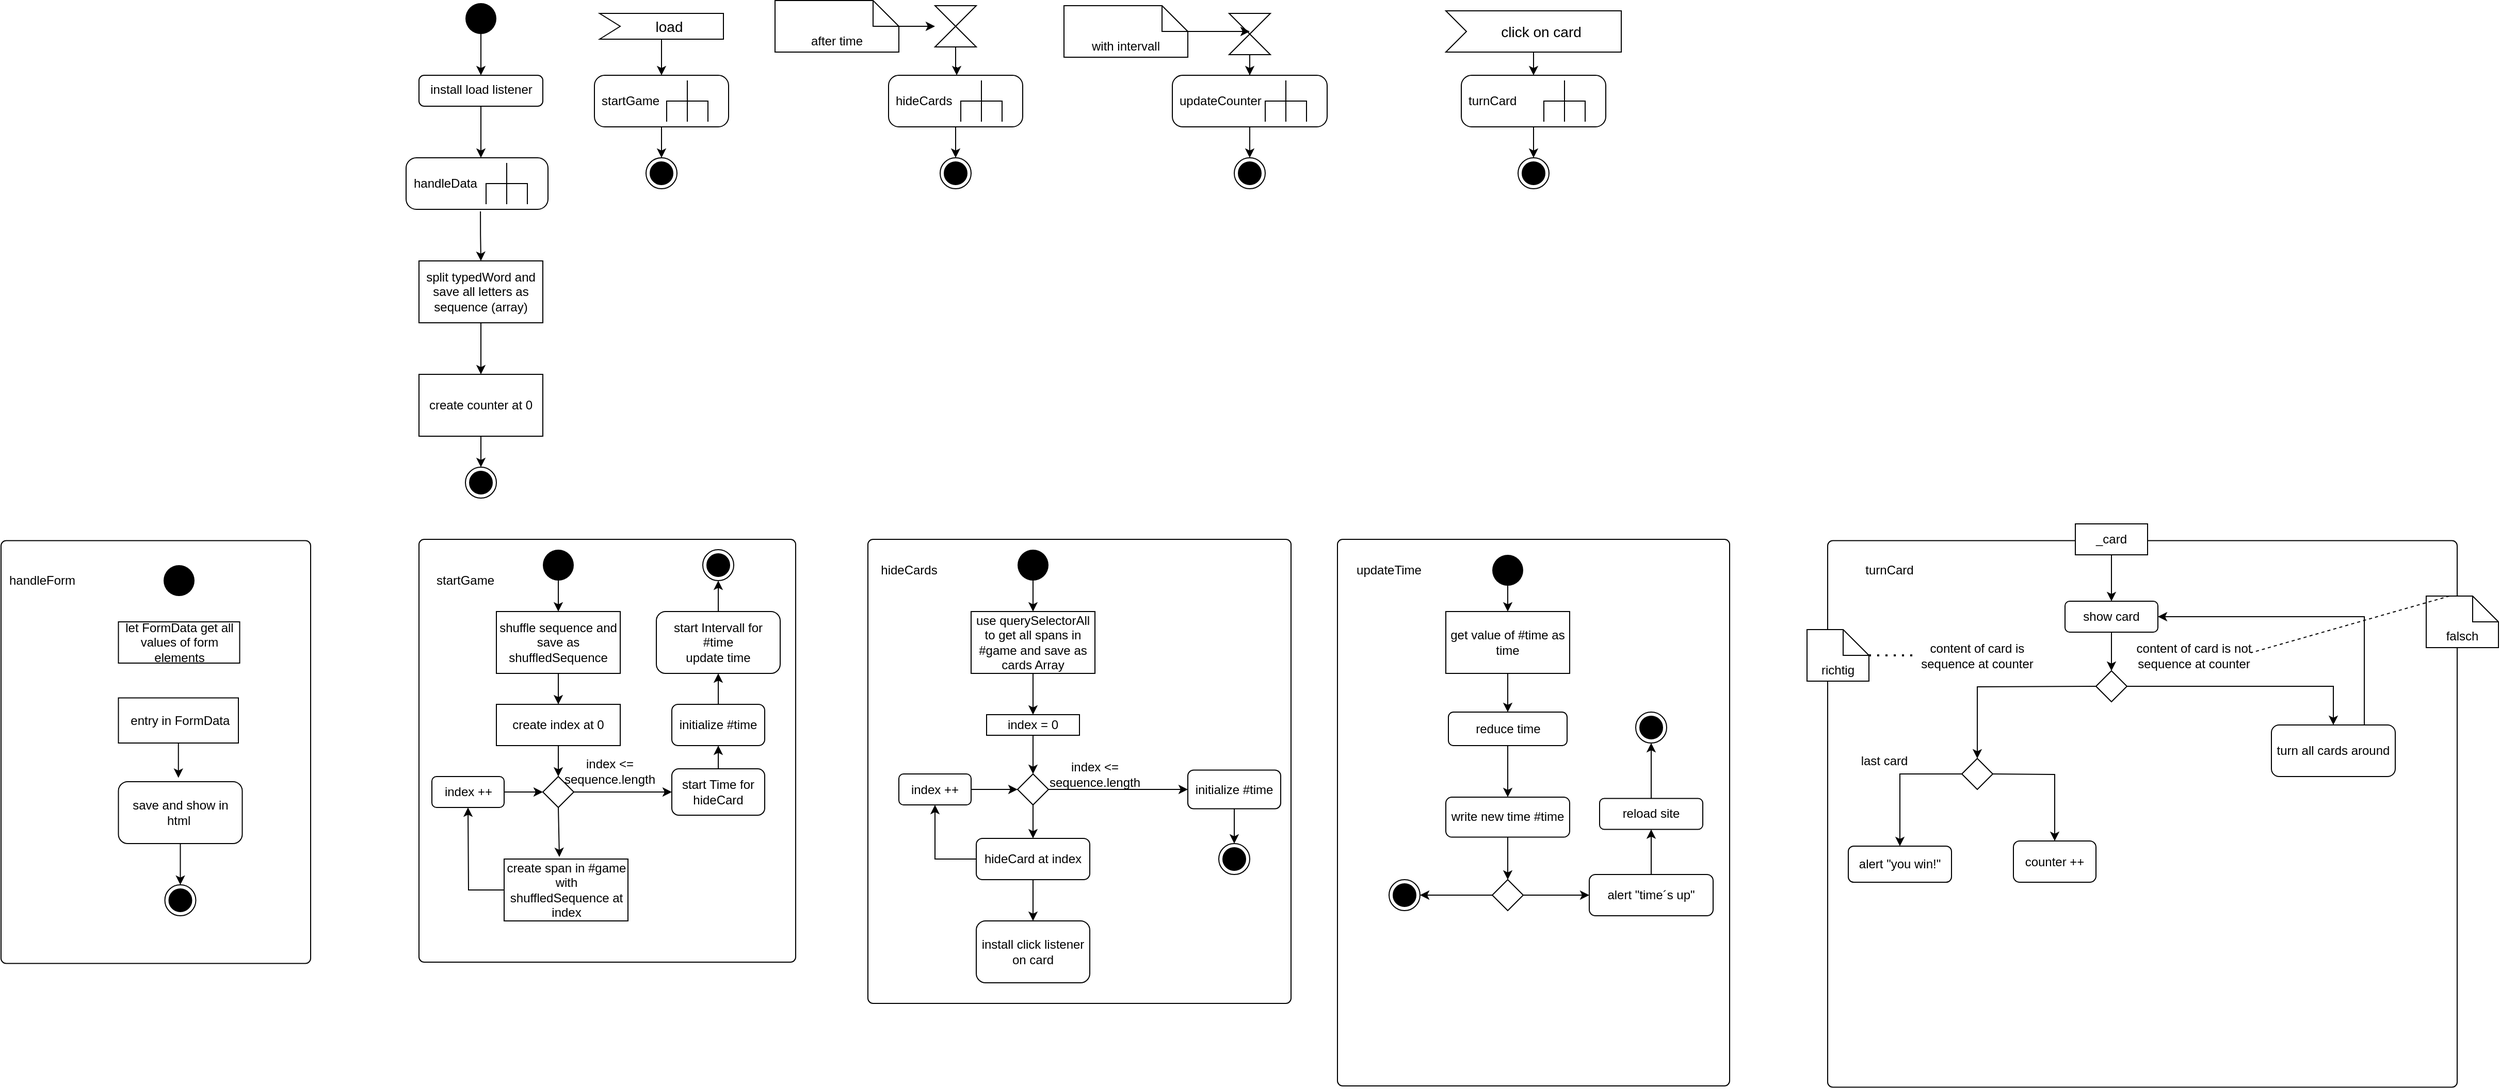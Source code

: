 <mxfile version="15.7.3" type="device"><diagram id="4ZuKIEP0QuWgGibcrK8u" name="Page-1"><mxGraphModel dx="4760" dy="4208" grid="1" gridSize="10" guides="1" tooltips="1" connect="1" arrows="1" fold="1" page="1" pageScale="1" pageWidth="827" pageHeight="1169" math="0" shadow="0"><root><mxCell id="0"/><mxCell id="1" parent="0"/><mxCell id="pnTvpNuDYYVYajGuzA7D-11" style="edgeStyle=orthogonalEdgeStyle;rounded=0;orthogonalLoop=1;jettySize=auto;html=1;entryX=0.5;entryY=0;entryDx=0;entryDy=0;" edge="1" parent="1" source="pnTvpNuDYYVYajGuzA7D-1" target="pnTvpNuDYYVYajGuzA7D-2"><mxGeometry relative="1" as="geometry"/></mxCell><mxCell id="pnTvpNuDYYVYajGuzA7D-1" value="" style="ellipse;fillColor=#000000;strokeColor=none;" vertex="1" parent="1"><mxGeometry x="70" y="10" width="30" height="30" as="geometry"/></mxCell><mxCell id="pnTvpNuDYYVYajGuzA7D-12" style="edgeStyle=orthogonalEdgeStyle;rounded=0;orthogonalLoop=1;jettySize=auto;html=1;entryX=0.5;entryY=0;entryDx=0;entryDy=0;" edge="1" parent="1" source="pnTvpNuDYYVYajGuzA7D-2"><mxGeometry relative="1" as="geometry"><mxPoint x="85" y="160.0" as="targetPoint"/></mxGeometry></mxCell><mxCell id="pnTvpNuDYYVYajGuzA7D-2" value="install load listener" style="html=1;align=center;verticalAlign=top;rounded=1;absoluteArcSize=1;arcSize=10;dashed=0;" vertex="1" parent="1"><mxGeometry x="25" y="80" width="120" height="30" as="geometry"/></mxCell><mxCell id="pnTvpNuDYYVYajGuzA7D-13" style="edgeStyle=orthogonalEdgeStyle;rounded=0;orthogonalLoop=1;jettySize=auto;html=1;entryX=0.5;entryY=0;entryDx=0;entryDy=0;exitX=0.524;exitY=1.04;exitDx=0;exitDy=0;exitPerimeter=0;" edge="1" parent="1" source="pnTvpNuDYYVYajGuzA7D-169" target="pnTvpNuDYYVYajGuzA7D-8"><mxGeometry relative="1" as="geometry"><mxPoint x="85" y="220" as="sourcePoint"/></mxGeometry></mxCell><mxCell id="pnTvpNuDYYVYajGuzA7D-14" style="edgeStyle=orthogonalEdgeStyle;rounded=0;orthogonalLoop=1;jettySize=auto;html=1;entryX=0.5;entryY=0;entryDx=0;entryDy=0;" edge="1" parent="1" source="pnTvpNuDYYVYajGuzA7D-8" target="pnTvpNuDYYVYajGuzA7D-9"><mxGeometry relative="1" as="geometry"/></mxCell><mxCell id="pnTvpNuDYYVYajGuzA7D-8" value="split typedWord and save all letters as sequence (array)" style="rounded=0;whiteSpace=wrap;html=1;" vertex="1" parent="1"><mxGeometry x="25" y="260" width="120" height="60" as="geometry"/></mxCell><mxCell id="pnTvpNuDYYVYajGuzA7D-15" style="edgeStyle=orthogonalEdgeStyle;rounded=0;orthogonalLoop=1;jettySize=auto;html=1;entryX=0.5;entryY=0;entryDx=0;entryDy=0;" edge="1" parent="1" source="pnTvpNuDYYVYajGuzA7D-9" target="pnTvpNuDYYVYajGuzA7D-10"><mxGeometry relative="1" as="geometry"/></mxCell><mxCell id="pnTvpNuDYYVYajGuzA7D-9" value="create counter at 0" style="rounded=0;whiteSpace=wrap;html=1;" vertex="1" parent="1"><mxGeometry x="25" y="370" width="120" height="60" as="geometry"/></mxCell><mxCell id="pnTvpNuDYYVYajGuzA7D-10" value="" style="ellipse;html=1;shape=endState;fillColor=#000000;strokeColor=#000000;" vertex="1" parent="1"><mxGeometry x="70" y="460" width="30" height="30" as="geometry"/></mxCell><mxCell id="pnTvpNuDYYVYajGuzA7D-20" style="edgeStyle=orthogonalEdgeStyle;rounded=0;orthogonalLoop=1;jettySize=auto;html=1;entryX=0.5;entryY=0;entryDx=0;entryDy=0;entryPerimeter=0;" edge="1" parent="1" source="pnTvpNuDYYVYajGuzA7D-16" target="pnTvpNuDYYVYajGuzA7D-17"><mxGeometry relative="1" as="geometry"/></mxCell><mxCell id="pnTvpNuDYYVYajGuzA7D-16" value="load" style="html=1;shape=mxgraph.infographic.ribbonSimple;notch1=20;notch2=0;align=center;verticalAlign=middle;fontSize=14;fontStyle=0;fillColor=#FFFFFF;flipH=0;spacingRight=0;spacingLeft=14;" vertex="1" parent="1"><mxGeometry x="200" y="20" width="120" height="25" as="geometry"/></mxCell><mxCell id="pnTvpNuDYYVYajGuzA7D-21" style="edgeStyle=orthogonalEdgeStyle;rounded=0;orthogonalLoop=1;jettySize=auto;html=1;entryX=0.5;entryY=0;entryDx=0;entryDy=0;" edge="1" parent="1" source="pnTvpNuDYYVYajGuzA7D-17" target="pnTvpNuDYYVYajGuzA7D-19"><mxGeometry relative="1" as="geometry"/></mxCell><mxCell id="pnTvpNuDYYVYajGuzA7D-17" value="startGame" style="shape=mxgraph.uml25.behaviorAction;html=1;rounded=1;absoluteArcSize=1;arcSize=10;align=left;spacingLeft=5;" vertex="1" parent="1"><mxGeometry x="195" y="80" width="130" height="50" as="geometry"/></mxCell><mxCell id="pnTvpNuDYYVYajGuzA7D-19" value="" style="ellipse;html=1;shape=endState;fillColor=#000000;strokeColor=#000000;" vertex="1" parent="1"><mxGeometry x="245" y="160" width="30" height="30" as="geometry"/></mxCell><mxCell id="pnTvpNuDYYVYajGuzA7D-24" value="" style="html=1;align=center;verticalAlign=top;rounded=1;absoluteArcSize=1;arcSize=10;dashed=0;" vertex="1" parent="1"><mxGeometry x="25" y="530" width="365" height="410" as="geometry"/></mxCell><mxCell id="pnTvpNuDYYVYajGuzA7D-25" value="startGame" style="text;html=1;strokeColor=none;fillColor=none;align=center;verticalAlign=middle;whiteSpace=wrap;rounded=0;" vertex="1" parent="1"><mxGeometry x="40" y="555" width="60" height="30" as="geometry"/></mxCell><mxCell id="pnTvpNuDYYVYajGuzA7D-26" value="" style="ellipse;fillColor=#000000;strokeColor=none;" vertex="1" parent="1"><mxGeometry x="145" y="540" width="30" height="30" as="geometry"/></mxCell><mxCell id="pnTvpNuDYYVYajGuzA7D-37" style="edgeStyle=orthogonalEdgeStyle;rounded=0;orthogonalLoop=1;jettySize=auto;html=1;entryX=0.5;entryY=0;entryDx=0;entryDy=0;" edge="1" parent="1" source="pnTvpNuDYYVYajGuzA7D-27" target="pnTvpNuDYYVYajGuzA7D-28"><mxGeometry relative="1" as="geometry"/></mxCell><mxCell id="pnTvpNuDYYVYajGuzA7D-27" value="shuffle sequence and save as shuffledSequence" style="rounded=0;whiteSpace=wrap;html=1;" vertex="1" parent="1"><mxGeometry x="100" y="600" width="120" height="60" as="geometry"/></mxCell><mxCell id="pnTvpNuDYYVYajGuzA7D-28" value="create index at 0" style="rounded=0;whiteSpace=wrap;html=1;" vertex="1" parent="1"><mxGeometry x="100" y="690" width="120" height="40" as="geometry"/></mxCell><mxCell id="pnTvpNuDYYVYajGuzA7D-44" style="edgeStyle=orthogonalEdgeStyle;rounded=0;orthogonalLoop=1;jettySize=auto;html=1;entryX=0;entryY=0.5;entryDx=0;entryDy=0;" edge="1" parent="1" source="pnTvpNuDYYVYajGuzA7D-29" target="pnTvpNuDYYVYajGuzA7D-43"><mxGeometry relative="1" as="geometry"/></mxCell><mxCell id="pnTvpNuDYYVYajGuzA7D-29" value="" style="rhombus;" vertex="1" parent="1"><mxGeometry x="145" y="760" width="30" height="30" as="geometry"/></mxCell><mxCell id="pnTvpNuDYYVYajGuzA7D-30" value="create span in #game with shuffledSequence at index" style="rounded=0;whiteSpace=wrap;html=1;" vertex="1" parent="1"><mxGeometry x="107.5" y="840" width="120" height="60" as="geometry"/></mxCell><mxCell id="pnTvpNuDYYVYajGuzA7D-31" value="index ++" style="rounded=1;whiteSpace=wrap;html=1;" vertex="1" parent="1"><mxGeometry x="37.5" y="760" width="70" height="30" as="geometry"/></mxCell><mxCell id="pnTvpNuDYYVYajGuzA7D-33" value="" style="endArrow=classic;html=1;rounded=0;exitX=0;exitY=0.5;exitDx=0;exitDy=0;entryX=0.5;entryY=1;entryDx=0;entryDy=0;" edge="1" parent="1" source="pnTvpNuDYYVYajGuzA7D-30" target="pnTvpNuDYYVYajGuzA7D-31"><mxGeometry width="50" height="50" relative="1" as="geometry"><mxPoint x="390" y="700" as="sourcePoint"/><mxPoint x="440" y="650" as="targetPoint"/><Array as="points"><mxPoint x="73" y="870"/></Array></mxGeometry></mxCell><mxCell id="pnTvpNuDYYVYajGuzA7D-36" value="" style="endArrow=classic;html=1;rounded=0;exitX=1;exitY=0.5;exitDx=0;exitDy=0;entryX=0;entryY=0.5;entryDx=0;entryDy=0;" edge="1" parent="1" source="pnTvpNuDYYVYajGuzA7D-31" target="pnTvpNuDYYVYajGuzA7D-29"><mxGeometry width="50" height="50" relative="1" as="geometry"><mxPoint x="390" y="700" as="sourcePoint"/><mxPoint x="440" y="650" as="targetPoint"/></mxGeometry></mxCell><mxCell id="pnTvpNuDYYVYajGuzA7D-40" value="" style="endArrow=classic;html=1;rounded=0;exitX=0.5;exitY=1;exitDx=0;exitDy=0;entryX=0.5;entryY=0;entryDx=0;entryDy=0;" edge="1" parent="1" source="pnTvpNuDYYVYajGuzA7D-28" target="pnTvpNuDYYVYajGuzA7D-29"><mxGeometry width="50" height="50" relative="1" as="geometry"><mxPoint x="390" y="700" as="sourcePoint"/><mxPoint x="440" y="650" as="targetPoint"/></mxGeometry></mxCell><mxCell id="pnTvpNuDYYVYajGuzA7D-42" value="" style="endArrow=classic;html=1;rounded=0;exitX=0.5;exitY=1;exitDx=0;exitDy=0;entryX=0.446;entryY=-0.033;entryDx=0;entryDy=0;entryPerimeter=0;" edge="1" parent="1" source="pnTvpNuDYYVYajGuzA7D-29" target="pnTvpNuDYYVYajGuzA7D-30"><mxGeometry width="50" height="50" relative="1" as="geometry"><mxPoint x="390" y="700" as="sourcePoint"/><mxPoint x="440" y="650" as="targetPoint"/></mxGeometry></mxCell><mxCell id="pnTvpNuDYYVYajGuzA7D-51" style="edgeStyle=orthogonalEdgeStyle;rounded=0;orthogonalLoop=1;jettySize=auto;html=1;entryX=0.5;entryY=1;entryDx=0;entryDy=0;" edge="1" parent="1" source="pnTvpNuDYYVYajGuzA7D-43" target="pnTvpNuDYYVYajGuzA7D-48"><mxGeometry relative="1" as="geometry"/></mxCell><mxCell id="pnTvpNuDYYVYajGuzA7D-43" value="start Time for hideCard" style="rounded=1;whiteSpace=wrap;html=1;" vertex="1" parent="1"><mxGeometry x="270" y="752.5" width="90" height="45" as="geometry"/></mxCell><mxCell id="pnTvpNuDYYVYajGuzA7D-45" value="index &amp;lt;= sequence.length" style="text;html=1;strokeColor=none;fillColor=none;align=center;verticalAlign=middle;whiteSpace=wrap;rounded=0;" vertex="1" parent="1"><mxGeometry x="180" y="740" width="60" height="30" as="geometry"/></mxCell><mxCell id="pnTvpNuDYYVYajGuzA7D-47" value="" style="endArrow=classic;html=1;rounded=0;exitX=0.5;exitY=1;exitDx=0;exitDy=0;entryX=0.5;entryY=0;entryDx=0;entryDy=0;" edge="1" parent="1" source="pnTvpNuDYYVYajGuzA7D-26" target="pnTvpNuDYYVYajGuzA7D-27"><mxGeometry width="50" height="50" relative="1" as="geometry"><mxPoint x="390" y="740" as="sourcePoint"/><mxPoint x="440" y="690" as="targetPoint"/></mxGeometry></mxCell><mxCell id="pnTvpNuDYYVYajGuzA7D-52" style="edgeStyle=orthogonalEdgeStyle;rounded=0;orthogonalLoop=1;jettySize=auto;html=1;" edge="1" parent="1" source="pnTvpNuDYYVYajGuzA7D-48" target="pnTvpNuDYYVYajGuzA7D-49"><mxGeometry relative="1" as="geometry"/></mxCell><mxCell id="pnTvpNuDYYVYajGuzA7D-48" value="initialize #time" style="rounded=1;whiteSpace=wrap;html=1;" vertex="1" parent="1"><mxGeometry x="270" y="690" width="90" height="40" as="geometry"/></mxCell><mxCell id="pnTvpNuDYYVYajGuzA7D-53" style="edgeStyle=orthogonalEdgeStyle;rounded=0;orthogonalLoop=1;jettySize=auto;html=1;entryX=0.5;entryY=1;entryDx=0;entryDy=0;" edge="1" parent="1" source="pnTvpNuDYYVYajGuzA7D-49" target="pnTvpNuDYYVYajGuzA7D-50"><mxGeometry relative="1" as="geometry"/></mxCell><mxCell id="pnTvpNuDYYVYajGuzA7D-49" value="start Intervall for #time&lt;br&gt;update time" style="rounded=1;whiteSpace=wrap;html=1;" vertex="1" parent="1"><mxGeometry x="255" y="600" width="120" height="60" as="geometry"/></mxCell><mxCell id="pnTvpNuDYYVYajGuzA7D-50" value="" style="ellipse;html=1;shape=endState;fillColor=#000000;strokeColor=#000000;" vertex="1" parent="1"><mxGeometry x="300" y="540" width="30" height="30" as="geometry"/></mxCell><mxCell id="pnTvpNuDYYVYajGuzA7D-59" style="edgeStyle=orthogonalEdgeStyle;rounded=0;orthogonalLoop=1;jettySize=auto;html=1;entryX=0.508;entryY=0;entryDx=0;entryDy=0;entryPerimeter=0;" edge="1" parent="1" source="pnTvpNuDYYVYajGuzA7D-54" target="pnTvpNuDYYVYajGuzA7D-58"><mxGeometry relative="1" as="geometry"/></mxCell><mxCell id="pnTvpNuDYYVYajGuzA7D-54" value="" style="shape=collate;whiteSpace=wrap;html=1;" vertex="1" parent="1"><mxGeometry x="525" y="12.5" width="40" height="40" as="geometry"/></mxCell><mxCell id="pnTvpNuDYYVYajGuzA7D-60" style="edgeStyle=orthogonalEdgeStyle;rounded=0;orthogonalLoop=1;jettySize=auto;html=1;" edge="1" parent="1" source="pnTvpNuDYYVYajGuzA7D-57" target="pnTvpNuDYYVYajGuzA7D-54"><mxGeometry relative="1" as="geometry"/></mxCell><mxCell id="pnTvpNuDYYVYajGuzA7D-57" value="after time" style="shape=note2;boundedLbl=1;whiteSpace=wrap;html=1;size=25;verticalAlign=top;align=center;" vertex="1" parent="1"><mxGeometry x="370" y="7.5" width="120" height="50" as="geometry"/></mxCell><mxCell id="pnTvpNuDYYVYajGuzA7D-161" style="edgeStyle=orthogonalEdgeStyle;rounded=0;orthogonalLoop=1;jettySize=auto;html=1;entryX=0.5;entryY=0;entryDx=0;entryDy=0;" edge="1" parent="1" source="pnTvpNuDYYVYajGuzA7D-58" target="pnTvpNuDYYVYajGuzA7D-70"><mxGeometry relative="1" as="geometry"/></mxCell><mxCell id="pnTvpNuDYYVYajGuzA7D-58" value="hideCards" style="shape=mxgraph.uml25.behaviorAction;html=1;rounded=1;absoluteArcSize=1;arcSize=10;align=left;spacingLeft=5;" vertex="1" parent="1"><mxGeometry x="480" y="80" width="130" height="50" as="geometry"/></mxCell><mxCell id="pnTvpNuDYYVYajGuzA7D-167" style="edgeStyle=orthogonalEdgeStyle;rounded=0;orthogonalLoop=1;jettySize=auto;html=1;" edge="1" parent="1" source="pnTvpNuDYYVYajGuzA7D-66" target="pnTvpNuDYYVYajGuzA7D-69"><mxGeometry relative="1" as="geometry"/></mxCell><mxCell id="pnTvpNuDYYVYajGuzA7D-66" value="" style="shape=collate;whiteSpace=wrap;html=1;" vertex="1" parent="1"><mxGeometry x="810" y="20" width="40" height="40" as="geometry"/></mxCell><mxCell id="pnTvpNuDYYVYajGuzA7D-166" style="edgeStyle=orthogonalEdgeStyle;rounded=0;orthogonalLoop=1;jettySize=auto;html=1;entryX=0.5;entryY=0.438;entryDx=0;entryDy=0;entryPerimeter=0;" edge="1" parent="1" source="pnTvpNuDYYVYajGuzA7D-67" target="pnTvpNuDYYVYajGuzA7D-66"><mxGeometry relative="1" as="geometry"/></mxCell><mxCell id="pnTvpNuDYYVYajGuzA7D-67" value="with intervall" style="shape=note2;boundedLbl=1;whiteSpace=wrap;html=1;size=25;verticalAlign=top;align=center;" vertex="1" parent="1"><mxGeometry x="650" y="12.5" width="120" height="50" as="geometry"/></mxCell><mxCell id="pnTvpNuDYYVYajGuzA7D-162" style="edgeStyle=orthogonalEdgeStyle;rounded=0;orthogonalLoop=1;jettySize=auto;html=1;entryX=0.5;entryY=0;entryDx=0;entryDy=0;" edge="1" parent="1" source="pnTvpNuDYYVYajGuzA7D-69" target="pnTvpNuDYYVYajGuzA7D-71"><mxGeometry relative="1" as="geometry"/></mxCell><mxCell id="pnTvpNuDYYVYajGuzA7D-69" value="updateCounter" style="shape=mxgraph.uml25.behaviorAction;html=1;rounded=1;absoluteArcSize=1;arcSize=10;align=left;spacingLeft=5;" vertex="1" parent="1"><mxGeometry x="755" y="80" width="150" height="50" as="geometry"/></mxCell><mxCell id="pnTvpNuDYYVYajGuzA7D-70" value="" style="ellipse;html=1;shape=endState;fillColor=#000000;strokeColor=#000000;" vertex="1" parent="1"><mxGeometry x="530" y="160" width="30" height="30" as="geometry"/></mxCell><mxCell id="pnTvpNuDYYVYajGuzA7D-71" value="" style="ellipse;html=1;shape=endState;fillColor=#000000;strokeColor=#000000;" vertex="1" parent="1"><mxGeometry x="815" y="160" width="30" height="30" as="geometry"/></mxCell><mxCell id="pnTvpNuDYYVYajGuzA7D-72" value="" style="html=1;align=center;verticalAlign=top;rounded=1;absoluteArcSize=1;arcSize=10;dashed=0;" vertex="1" parent="1"><mxGeometry x="460" y="530" width="410" height="450" as="geometry"/></mxCell><mxCell id="pnTvpNuDYYVYajGuzA7D-73" value="hideCards" style="text;html=1;strokeColor=none;fillColor=none;align=center;verticalAlign=middle;whiteSpace=wrap;rounded=0;" vertex="1" parent="1"><mxGeometry x="470" y="545" width="60" height="30" as="geometry"/></mxCell><mxCell id="pnTvpNuDYYVYajGuzA7D-79" style="edgeStyle=orthogonalEdgeStyle;rounded=0;orthogonalLoop=1;jettySize=auto;html=1;entryX=0.5;entryY=0;entryDx=0;entryDy=0;" edge="1" parent="1" source="pnTvpNuDYYVYajGuzA7D-74" target="pnTvpNuDYYVYajGuzA7D-76"><mxGeometry relative="1" as="geometry"/></mxCell><mxCell id="pnTvpNuDYYVYajGuzA7D-74" value="use querySelectorAll to get all spans in #game and save as cards Array" style="rounded=0;whiteSpace=wrap;html=1;" vertex="1" parent="1"><mxGeometry x="560" y="600" width="120" height="60" as="geometry"/></mxCell><mxCell id="pnTvpNuDYYVYajGuzA7D-95" style="edgeStyle=orthogonalEdgeStyle;rounded=0;orthogonalLoop=1;jettySize=auto;html=1;entryX=0.5;entryY=0;entryDx=0;entryDy=0;" edge="1" parent="1" source="pnTvpNuDYYVYajGuzA7D-75" target="pnTvpNuDYYVYajGuzA7D-74"><mxGeometry relative="1" as="geometry"/></mxCell><mxCell id="pnTvpNuDYYVYajGuzA7D-75" value="" style="ellipse;fillColor=#000000;strokeColor=none;" vertex="1" parent="1"><mxGeometry x="605" y="540" width="30" height="30" as="geometry"/></mxCell><mxCell id="pnTvpNuDYYVYajGuzA7D-80" style="edgeStyle=orthogonalEdgeStyle;rounded=0;orthogonalLoop=1;jettySize=auto;html=1;entryX=0.5;entryY=0;entryDx=0;entryDy=0;" edge="1" parent="1" source="pnTvpNuDYYVYajGuzA7D-76" target="pnTvpNuDYYVYajGuzA7D-78"><mxGeometry relative="1" as="geometry"/></mxCell><mxCell id="pnTvpNuDYYVYajGuzA7D-76" value="index = 0" style="rounded=0;whiteSpace=wrap;html=1;" vertex="1" parent="1"><mxGeometry x="575" y="700" width="90" height="20" as="geometry"/></mxCell><mxCell id="pnTvpNuDYYVYajGuzA7D-83" style="edgeStyle=orthogonalEdgeStyle;rounded=0;orthogonalLoop=1;jettySize=auto;html=1;entryX=0.5;entryY=0;entryDx=0;entryDy=0;" edge="1" parent="1" source="pnTvpNuDYYVYajGuzA7D-78" target="pnTvpNuDYYVYajGuzA7D-81"><mxGeometry relative="1" as="geometry"/></mxCell><mxCell id="pnTvpNuDYYVYajGuzA7D-78" value="" style="rhombus;" vertex="1" parent="1"><mxGeometry x="605" y="757.5" width="30" height="30" as="geometry"/></mxCell><mxCell id="pnTvpNuDYYVYajGuzA7D-81" value="hideCard at index" style="rounded=1;whiteSpace=wrap;html=1;" vertex="1" parent="1"><mxGeometry x="565" y="820" width="110" height="40" as="geometry"/></mxCell><mxCell id="pnTvpNuDYYVYajGuzA7D-84" value="index ++" style="rounded=1;whiteSpace=wrap;html=1;" vertex="1" parent="1"><mxGeometry x="490" y="757.5" width="70" height="30" as="geometry"/></mxCell><mxCell id="pnTvpNuDYYVYajGuzA7D-87" value="" style="endArrow=classic;html=1;rounded=0;exitX=0;exitY=0.5;exitDx=0;exitDy=0;entryX=0.5;entryY=1;entryDx=0;entryDy=0;" edge="1" parent="1" source="pnTvpNuDYYVYajGuzA7D-81" target="pnTvpNuDYYVYajGuzA7D-84"><mxGeometry width="50" height="50" relative="1" as="geometry"><mxPoint x="370" y="770" as="sourcePoint"/><mxPoint x="420" y="720" as="targetPoint"/><Array as="points"><mxPoint x="525" y="840"/></Array></mxGeometry></mxCell><mxCell id="pnTvpNuDYYVYajGuzA7D-88" value="" style="endArrow=classic;html=1;rounded=0;exitX=1;exitY=0.5;exitDx=0;exitDy=0;entryX=0;entryY=0.5;entryDx=0;entryDy=0;" edge="1" parent="1" source="pnTvpNuDYYVYajGuzA7D-84" target="pnTvpNuDYYVYajGuzA7D-78"><mxGeometry width="50" height="50" relative="1" as="geometry"><mxPoint x="370" y="770" as="sourcePoint"/><mxPoint x="420" y="720" as="targetPoint"/></mxGeometry></mxCell><mxCell id="pnTvpNuDYYVYajGuzA7D-89" value="index &amp;lt;= sequence.length" style="text;html=1;strokeColor=none;fillColor=none;align=center;verticalAlign=middle;whiteSpace=wrap;rounded=0;" vertex="1" parent="1"><mxGeometry x="650" y="742.5" width="60" height="30" as="geometry"/></mxCell><mxCell id="pnTvpNuDYYVYajGuzA7D-90" value="initialize #time" style="rounded=1;whiteSpace=wrap;html=1;" vertex="1" parent="1"><mxGeometry x="770" y="753.75" width="90" height="37.5" as="geometry"/></mxCell><mxCell id="pnTvpNuDYYVYajGuzA7D-91" value="" style="ellipse;html=1;shape=endState;fillColor=#000000;strokeColor=#000000;" vertex="1" parent="1"><mxGeometry x="800" y="825" width="30" height="30" as="geometry"/></mxCell><mxCell id="pnTvpNuDYYVYajGuzA7D-93" value="" style="endArrow=classic;html=1;rounded=0;exitX=0.5;exitY=1;exitDx=0;exitDy=0;entryX=0.5;entryY=0;entryDx=0;entryDy=0;" edge="1" parent="1" source="pnTvpNuDYYVYajGuzA7D-90" target="pnTvpNuDYYVYajGuzA7D-91"><mxGeometry width="50" height="50" relative="1" as="geometry"><mxPoint x="550" y="760" as="sourcePoint"/><mxPoint x="600" y="710" as="targetPoint"/></mxGeometry></mxCell><mxCell id="pnTvpNuDYYVYajGuzA7D-94" value="" style="endArrow=classic;html=1;rounded=0;exitX=1;exitY=0.5;exitDx=0;exitDy=0;entryX=0;entryY=0.5;entryDx=0;entryDy=0;" edge="1" parent="1" source="pnTvpNuDYYVYajGuzA7D-78" target="pnTvpNuDYYVYajGuzA7D-90"><mxGeometry width="50" height="50" relative="1" as="geometry"><mxPoint x="550" y="760" as="sourcePoint"/><mxPoint x="600" y="710" as="targetPoint"/></mxGeometry></mxCell><mxCell id="pnTvpNuDYYVYajGuzA7D-96" value="install click listener on card" style="rounded=1;whiteSpace=wrap;html=1;" vertex="1" parent="1"><mxGeometry x="565" y="900" width="110" height="60" as="geometry"/></mxCell><mxCell id="pnTvpNuDYYVYajGuzA7D-100" value="" style="endArrow=classic;html=1;rounded=0;exitX=0.5;exitY=1;exitDx=0;exitDy=0;entryX=0.5;entryY=0;entryDx=0;entryDy=0;" edge="1" parent="1" source="pnTvpNuDYYVYajGuzA7D-81" target="pnTvpNuDYYVYajGuzA7D-96"><mxGeometry width="50" height="50" relative="1" as="geometry"><mxPoint x="550" y="800" as="sourcePoint"/><mxPoint x="600" y="750" as="targetPoint"/></mxGeometry></mxCell><mxCell id="pnTvpNuDYYVYajGuzA7D-168" style="edgeStyle=orthogonalEdgeStyle;rounded=0;orthogonalLoop=1;jettySize=auto;html=1;entryX=0.5;entryY=0;entryDx=0;entryDy=0;entryPerimeter=0;" edge="1" parent="1" source="pnTvpNuDYYVYajGuzA7D-102" target="pnTvpNuDYYVYajGuzA7D-103"><mxGeometry relative="1" as="geometry"/></mxCell><mxCell id="pnTvpNuDYYVYajGuzA7D-102" value="click on card" style="html=1;shape=mxgraph.infographic.ribbonSimple;notch1=20;notch2=0;align=center;verticalAlign=middle;fontSize=14;fontStyle=0;fillColor=#FFFFFF;flipH=0;spacingRight=0;spacingLeft=14;" vertex="1" parent="1"><mxGeometry x="1020" y="17.5" width="170" height="40" as="geometry"/></mxCell><mxCell id="pnTvpNuDYYVYajGuzA7D-165" style="edgeStyle=orthogonalEdgeStyle;rounded=0;orthogonalLoop=1;jettySize=auto;html=1;entryX=0.5;entryY=0;entryDx=0;entryDy=0;" edge="1" parent="1" source="pnTvpNuDYYVYajGuzA7D-103" target="pnTvpNuDYYVYajGuzA7D-163"><mxGeometry relative="1" as="geometry"/></mxCell><mxCell id="pnTvpNuDYYVYajGuzA7D-103" value="turnCard" style="shape=mxgraph.uml25.behaviorAction;html=1;rounded=1;absoluteArcSize=1;arcSize=10;align=left;spacingLeft=5;" vertex="1" parent="1"><mxGeometry x="1035" y="80" width="140" height="50" as="geometry"/></mxCell><mxCell id="pnTvpNuDYYVYajGuzA7D-104" value="" style="html=1;align=center;verticalAlign=top;rounded=1;absoluteArcSize=1;arcSize=10;dashed=0;" vertex="1" parent="1"><mxGeometry x="915" y="530" width="380" height="530" as="geometry"/></mxCell><mxCell id="pnTvpNuDYYVYajGuzA7D-105" value="updateTime" style="text;html=1;strokeColor=none;fillColor=none;align=center;verticalAlign=middle;whiteSpace=wrap;rounded=0;" vertex="1" parent="1"><mxGeometry x="935" y="545" width="60" height="30" as="geometry"/></mxCell><mxCell id="pnTvpNuDYYVYajGuzA7D-152" style="edgeStyle=orthogonalEdgeStyle;rounded=0;orthogonalLoop=1;jettySize=auto;html=1;" edge="1" parent="1" source="pnTvpNuDYYVYajGuzA7D-106" target="pnTvpNuDYYVYajGuzA7D-107"><mxGeometry relative="1" as="geometry"/></mxCell><mxCell id="pnTvpNuDYYVYajGuzA7D-106" value="" style="ellipse;fillColor=#000000;strokeColor=none;" vertex="1" parent="1"><mxGeometry x="1065" y="545" width="30" height="30" as="geometry"/></mxCell><mxCell id="pnTvpNuDYYVYajGuzA7D-110" style="edgeStyle=orthogonalEdgeStyle;rounded=0;orthogonalLoop=1;jettySize=auto;html=1;entryX=0.5;entryY=0;entryDx=0;entryDy=0;" edge="1" parent="1" source="pnTvpNuDYYVYajGuzA7D-107" target="pnTvpNuDYYVYajGuzA7D-108"><mxGeometry relative="1" as="geometry"/></mxCell><mxCell id="pnTvpNuDYYVYajGuzA7D-107" value="get value of #time as time" style="rounded=0;whiteSpace=wrap;html=1;" vertex="1" parent="1"><mxGeometry x="1020" y="600" width="120" height="60" as="geometry"/></mxCell><mxCell id="pnTvpNuDYYVYajGuzA7D-108" value="reduce time" style="rounded=1;whiteSpace=wrap;html=1;" vertex="1" parent="1"><mxGeometry x="1022.5" y="697.5" width="115" height="32.5" as="geometry"/></mxCell><mxCell id="pnTvpNuDYYVYajGuzA7D-124" style="edgeStyle=orthogonalEdgeStyle;rounded=0;orthogonalLoop=1;jettySize=auto;html=1;entryX=0.5;entryY=0;entryDx=0;entryDy=0;" edge="1" parent="1" source="pnTvpNuDYYVYajGuzA7D-109" target="pnTvpNuDYYVYajGuzA7D-114"><mxGeometry relative="1" as="geometry"/></mxCell><mxCell id="pnTvpNuDYYVYajGuzA7D-109" value="write new time #time" style="rounded=1;whiteSpace=wrap;html=1;" vertex="1" parent="1"><mxGeometry x="1020" y="780" width="120" height="38.75" as="geometry"/></mxCell><mxCell id="pnTvpNuDYYVYajGuzA7D-113" value="" style="endArrow=classic;html=1;rounded=0;exitX=0.5;exitY=1;exitDx=0;exitDy=0;entryX=0.5;entryY=0;entryDx=0;entryDy=0;" edge="1" parent="1" source="pnTvpNuDYYVYajGuzA7D-108" target="pnTvpNuDYYVYajGuzA7D-109"><mxGeometry width="50" height="50" relative="1" as="geometry"><mxPoint x="925" y="780" as="sourcePoint"/><mxPoint x="975" y="730" as="targetPoint"/></mxGeometry></mxCell><mxCell id="pnTvpNuDYYVYajGuzA7D-119" style="edgeStyle=orthogonalEdgeStyle;rounded=0;orthogonalLoop=1;jettySize=auto;html=1;entryX=0;entryY=0.5;entryDx=0;entryDy=0;" edge="1" parent="1" source="pnTvpNuDYYVYajGuzA7D-114" target="pnTvpNuDYYVYajGuzA7D-116"><mxGeometry relative="1" as="geometry"/></mxCell><mxCell id="pnTvpNuDYYVYajGuzA7D-123" style="edgeStyle=orthogonalEdgeStyle;rounded=0;orthogonalLoop=1;jettySize=auto;html=1;entryX=1;entryY=0.5;entryDx=0;entryDy=0;" edge="1" parent="1" source="pnTvpNuDYYVYajGuzA7D-114" target="pnTvpNuDYYVYajGuzA7D-115"><mxGeometry relative="1" as="geometry"/></mxCell><mxCell id="pnTvpNuDYYVYajGuzA7D-114" value="" style="rhombus;" vertex="1" parent="1"><mxGeometry x="1065" y="860" width="30" height="30" as="geometry"/></mxCell><mxCell id="pnTvpNuDYYVYajGuzA7D-115" value="" style="ellipse;html=1;shape=endState;fillColor=#000000;strokeColor=#000000;" vertex="1" parent="1"><mxGeometry x="965" y="860" width="30" height="30" as="geometry"/></mxCell><mxCell id="pnTvpNuDYYVYajGuzA7D-150" style="edgeStyle=orthogonalEdgeStyle;rounded=0;orthogonalLoop=1;jettySize=auto;html=1;entryX=0.5;entryY=1;entryDx=0;entryDy=0;" edge="1" parent="1" source="pnTvpNuDYYVYajGuzA7D-116" target="pnTvpNuDYYVYajGuzA7D-117"><mxGeometry relative="1" as="geometry"/></mxCell><mxCell id="pnTvpNuDYYVYajGuzA7D-116" value="alert &quot;time´s up&quot;" style="rounded=1;whiteSpace=wrap;html=1;" vertex="1" parent="1"><mxGeometry x="1159" y="855" width="120" height="40" as="geometry"/></mxCell><mxCell id="pnTvpNuDYYVYajGuzA7D-151" style="edgeStyle=orthogonalEdgeStyle;rounded=0;orthogonalLoop=1;jettySize=auto;html=1;" edge="1" parent="1" source="pnTvpNuDYYVYajGuzA7D-117" target="pnTvpNuDYYVYajGuzA7D-118"><mxGeometry relative="1" as="geometry"/></mxCell><mxCell id="pnTvpNuDYYVYajGuzA7D-117" value="reload site" style="rounded=1;whiteSpace=wrap;html=1;" vertex="1" parent="1"><mxGeometry x="1169" y="781.25" width="100" height="30" as="geometry"/></mxCell><mxCell id="pnTvpNuDYYVYajGuzA7D-118" value="" style="ellipse;html=1;shape=endState;fillColor=#000000;strokeColor=#000000;" vertex="1" parent="1"><mxGeometry x="1204" y="697.5" width="30" height="30" as="geometry"/></mxCell><mxCell id="pnTvpNuDYYVYajGuzA7D-128" value="" style="html=1;align=center;verticalAlign=top;rounded=1;absoluteArcSize=1;arcSize=10;dashed=0;" vertex="1" parent="1"><mxGeometry x="1390" y="531.25" width="610" height="530" as="geometry"/></mxCell><mxCell id="pnTvpNuDYYVYajGuzA7D-145" style="edgeStyle=orthogonalEdgeStyle;rounded=0;orthogonalLoop=1;jettySize=auto;html=1;entryX=0.5;entryY=0;entryDx=0;entryDy=0;" edge="1" parent="1" source="pnTvpNuDYYVYajGuzA7D-129" target="pnTvpNuDYYVYajGuzA7D-132"><mxGeometry relative="1" as="geometry"/></mxCell><mxCell id="pnTvpNuDYYVYajGuzA7D-129" value="_card" style="rounded=0;whiteSpace=wrap;html=1;" vertex="1" parent="1"><mxGeometry x="1630" y="515" width="70" height="30" as="geometry"/></mxCell><mxCell id="pnTvpNuDYYVYajGuzA7D-130" value="turnCard" style="text;html=1;strokeColor=none;fillColor=none;align=center;verticalAlign=middle;whiteSpace=wrap;rounded=0;" vertex="1" parent="1"><mxGeometry x="1420" y="545" width="60" height="30" as="geometry"/></mxCell><mxCell id="pnTvpNuDYYVYajGuzA7D-144" style="edgeStyle=orthogonalEdgeStyle;rounded=0;orthogonalLoop=1;jettySize=auto;html=1;entryX=0.5;entryY=0;entryDx=0;entryDy=0;" edge="1" parent="1" source="pnTvpNuDYYVYajGuzA7D-132" target="pnTvpNuDYYVYajGuzA7D-142"><mxGeometry relative="1" as="geometry"/></mxCell><mxCell id="pnTvpNuDYYVYajGuzA7D-132" value="show card" style="rounded=1;whiteSpace=wrap;html=1;" vertex="1" parent="1"><mxGeometry x="1620" y="590" width="90" height="30" as="geometry"/></mxCell><mxCell id="pnTvpNuDYYVYajGuzA7D-134" value="content of card is sequence at counter" style="text;html=1;strokeColor=none;fillColor=none;align=center;verticalAlign=middle;whiteSpace=wrap;rounded=0;" vertex="1" parent="1"><mxGeometry x="1475" y="627.5" width="120" height="30" as="geometry"/></mxCell><mxCell id="pnTvpNuDYYVYajGuzA7D-137" value="richtig" style="shape=note2;boundedLbl=1;whiteSpace=wrap;html=1;size=25;verticalAlign=top;align=center;" vertex="1" parent="1"><mxGeometry x="1370" y="617.5" width="60" height="50" as="geometry"/></mxCell><mxCell id="pnTvpNuDYYVYajGuzA7D-138" value="" style="endArrow=none;dashed=1;html=1;dashPattern=1 3;strokeWidth=2;rounded=0;exitX=0;exitY=0;exitDx=60;exitDy=25;exitPerimeter=0;entryX=0;entryY=0.5;entryDx=0;entryDy=0;" edge="1" parent="1" source="pnTvpNuDYYVYajGuzA7D-137" target="pnTvpNuDYYVYajGuzA7D-134"><mxGeometry width="50" height="50" relative="1" as="geometry"><mxPoint x="1500" y="750" as="sourcePoint"/><mxPoint x="1550" y="700" as="targetPoint"/></mxGeometry></mxCell><mxCell id="pnTvpNuDYYVYajGuzA7D-139" value="counter ++" style="rounded=1;whiteSpace=wrap;html=1;" vertex="1" parent="1"><mxGeometry x="1570" y="822.5" width="80" height="40" as="geometry"/></mxCell><mxCell id="pnTvpNuDYYVYajGuzA7D-148" style="edgeStyle=orthogonalEdgeStyle;rounded=0;orthogonalLoop=1;jettySize=auto;html=1;entryX=0.5;entryY=0;entryDx=0;entryDy=0;" edge="1" parent="1" source="pnTvpNuDYYVYajGuzA7D-141" target="pnTvpNuDYYVYajGuzA7D-146"><mxGeometry relative="1" as="geometry"/></mxCell><mxCell id="pnTvpNuDYYVYajGuzA7D-141" value="" style="rhombus;" vertex="1" parent="1"><mxGeometry x="1520" y="742.5" width="30" height="30" as="geometry"/></mxCell><mxCell id="pnTvpNuDYYVYajGuzA7D-158" style="edgeStyle=orthogonalEdgeStyle;rounded=0;orthogonalLoop=1;jettySize=auto;html=1;entryX=0.5;entryY=0;entryDx=0;entryDy=0;" edge="1" parent="1" source="pnTvpNuDYYVYajGuzA7D-142" target="pnTvpNuDYYVYajGuzA7D-156"><mxGeometry relative="1" as="geometry"/></mxCell><mxCell id="pnTvpNuDYYVYajGuzA7D-142" value="" style="rhombus;" vertex="1" parent="1"><mxGeometry x="1650" y="657.5" width="30" height="30" as="geometry"/></mxCell><mxCell id="pnTvpNuDYYVYajGuzA7D-143" value="" style="endArrow=classic;html=1;rounded=0;exitX=0;exitY=0.5;exitDx=0;exitDy=0;entryX=0.5;entryY=0;entryDx=0;entryDy=0;" edge="1" parent="1" source="pnTvpNuDYYVYajGuzA7D-142" target="pnTvpNuDYYVYajGuzA7D-141"><mxGeometry width="50" height="50" relative="1" as="geometry"><mxPoint x="1500" y="750" as="sourcePoint"/><mxPoint x="1550" y="700" as="targetPoint"/><Array as="points"><mxPoint x="1535" y="673"/></Array></mxGeometry></mxCell><mxCell id="pnTvpNuDYYVYajGuzA7D-146" value="alert &quot;you win!&quot;" style="rounded=1;whiteSpace=wrap;html=1;" vertex="1" parent="1"><mxGeometry x="1410" y="827.5" width="100" height="35" as="geometry"/></mxCell><mxCell id="pnTvpNuDYYVYajGuzA7D-147" value="last card" style="text;html=1;strokeColor=none;fillColor=none;align=center;verticalAlign=middle;whiteSpace=wrap;rounded=0;" vertex="1" parent="1"><mxGeometry x="1415" y="730" width="60" height="30" as="geometry"/></mxCell><mxCell id="pnTvpNuDYYVYajGuzA7D-149" value="" style="endArrow=classic;html=1;rounded=0;exitX=1;exitY=0.5;exitDx=0;exitDy=0;entryX=0.5;entryY=0;entryDx=0;entryDy=0;" edge="1" parent="1" source="pnTvpNuDYYVYajGuzA7D-141" target="pnTvpNuDYYVYajGuzA7D-139"><mxGeometry width="50" height="50" relative="1" as="geometry"><mxPoint x="1500" y="840" as="sourcePoint"/><mxPoint x="1550" y="790" as="targetPoint"/><Array as="points"><mxPoint x="1610" y="758"/></Array></mxGeometry></mxCell><mxCell id="pnTvpNuDYYVYajGuzA7D-153" value="content of card is not sequence at counter" style="text;html=1;strokeColor=none;fillColor=none;align=center;verticalAlign=middle;whiteSpace=wrap;rounded=0;" vertex="1" parent="1"><mxGeometry x="1680" y="627.5" width="130" height="30" as="geometry"/></mxCell><mxCell id="pnTvpNuDYYVYajGuzA7D-154" value="falsch" style="shape=note2;boundedLbl=1;whiteSpace=wrap;html=1;size=25;verticalAlign=top;align=center;" vertex="1" parent="1"><mxGeometry x="1970" y="585" width="70" height="50" as="geometry"/></mxCell><mxCell id="pnTvpNuDYYVYajGuzA7D-160" style="edgeStyle=orthogonalEdgeStyle;rounded=0;orthogonalLoop=1;jettySize=auto;html=1;exitX=0.75;exitY=0;exitDx=0;exitDy=0;entryX=1;entryY=0.5;entryDx=0;entryDy=0;" edge="1" parent="1" source="pnTvpNuDYYVYajGuzA7D-156" target="pnTvpNuDYYVYajGuzA7D-132"><mxGeometry relative="1" as="geometry"/></mxCell><mxCell id="pnTvpNuDYYVYajGuzA7D-156" value="turn all cards around" style="rounded=1;whiteSpace=wrap;html=1;" vertex="1" parent="1"><mxGeometry x="1820" y="710" width="120" height="50" as="geometry"/></mxCell><mxCell id="pnTvpNuDYYVYajGuzA7D-159" value="" style="endArrow=none;dashed=1;html=1;rounded=0;exitX=0;exitY=0;exitDx=22.5;exitDy=0;exitPerimeter=0;" edge="1" parent="1" source="pnTvpNuDYYVYajGuzA7D-154"><mxGeometry width="50" height="50" relative="1" as="geometry"><mxPoint x="1860" y="780" as="sourcePoint"/><mxPoint x="1800" y="640" as="targetPoint"/></mxGeometry></mxCell><mxCell id="pnTvpNuDYYVYajGuzA7D-163" value="" style="ellipse;html=1;shape=endState;fillColor=#000000;strokeColor=#000000;" vertex="1" parent="1"><mxGeometry x="1090" y="160" width="30" height="30" as="geometry"/></mxCell><mxCell id="pnTvpNuDYYVYajGuzA7D-169" value="handleData" style="shape=mxgraph.uml25.behaviorAction;html=1;rounded=1;absoluteArcSize=1;arcSize=10;align=left;spacingLeft=5;" vertex="1" parent="1"><mxGeometry x="12.5" y="160" width="137.5" height="50" as="geometry"/></mxCell><mxCell id="pnTvpNuDYYVYajGuzA7D-170" value="" style="html=1;align=center;verticalAlign=top;rounded=1;absoluteArcSize=1;arcSize=10;dashed=0;" vertex="1" parent="1"><mxGeometry x="-380" y="531.25" width="300" height="410" as="geometry"/></mxCell><mxCell id="pnTvpNuDYYVYajGuzA7D-171" value="handleForm" style="text;html=1;strokeColor=none;fillColor=none;align=center;verticalAlign=middle;whiteSpace=wrap;rounded=0;" vertex="1" parent="1"><mxGeometry x="-370" y="555" width="60" height="30" as="geometry"/></mxCell><mxCell id="pnTvpNuDYYVYajGuzA7D-172" value="" style="ellipse;fillColor=#000000;strokeColor=none;" vertex="1" parent="1"><mxGeometry x="-222.5" y="555" width="30" height="30" as="geometry"/></mxCell><mxCell id="pnTvpNuDYYVYajGuzA7D-178" value="let FormData get all values of form elements" style="rounded=0;whiteSpace=wrap;html=1;" vertex="1" parent="1"><mxGeometry x="-266.25" y="610" width="117.5" height="40" as="geometry"/></mxCell><mxCell id="pnTvpNuDYYVYajGuzA7D-179" value="&amp;nbsp;entry in FormData" style="whiteSpace=wrap;html=1;rounded=0;dashed=0;arcSize=10;" vertex="1" parent="1"><mxGeometry x="-266.25" y="683.75" width="116.25" height="43.75" as="geometry"/></mxCell><mxCell id="pnTvpNuDYYVYajGuzA7D-184" value="" style="endArrow=classic;html=1;rounded=0;exitX=0.5;exitY=1;exitDx=0;exitDy=0;entryX=0.5;entryY=0;entryDx=0;entryDy=0;" edge="1" parent="1" source="pnTvpNuDYYVYajGuzA7D-179"><mxGeometry width="50" height="50" relative="1" as="geometry"><mxPoint x="-150" y="780" as="sourcePoint"/><mxPoint x="-208.12" y="761.25" as="targetPoint"/></mxGeometry></mxCell><mxCell id="pnTvpNuDYYVYajGuzA7D-185" value="save and show in html&amp;nbsp;" style="rounded=1;whiteSpace=wrap;html=1;" vertex="1" parent="1"><mxGeometry x="-266.25" y="765" width="120" height="60" as="geometry"/></mxCell><mxCell id="pnTvpNuDYYVYajGuzA7D-186" value="" style="ellipse;html=1;shape=endState;fillColor=#000000;strokeColor=#000000;" vertex="1" parent="1"><mxGeometry x="-221.25" y="865" width="30" height="30" as="geometry"/></mxCell><mxCell id="pnTvpNuDYYVYajGuzA7D-188" value="" style="endArrow=classic;html=1;rounded=0;exitX=0.5;exitY=1;exitDx=0;exitDy=0;entryX=0.5;entryY=0;entryDx=0;entryDy=0;" edge="1" parent="1" source="pnTvpNuDYYVYajGuzA7D-185" target="pnTvpNuDYYVYajGuzA7D-186"><mxGeometry width="50" height="50" relative="1" as="geometry"><mxPoint x="-150" y="800" as="sourcePoint"/><mxPoint x="-100" y="750" as="targetPoint"/></mxGeometry></mxCell></root></mxGraphModel></diagram></mxfile>